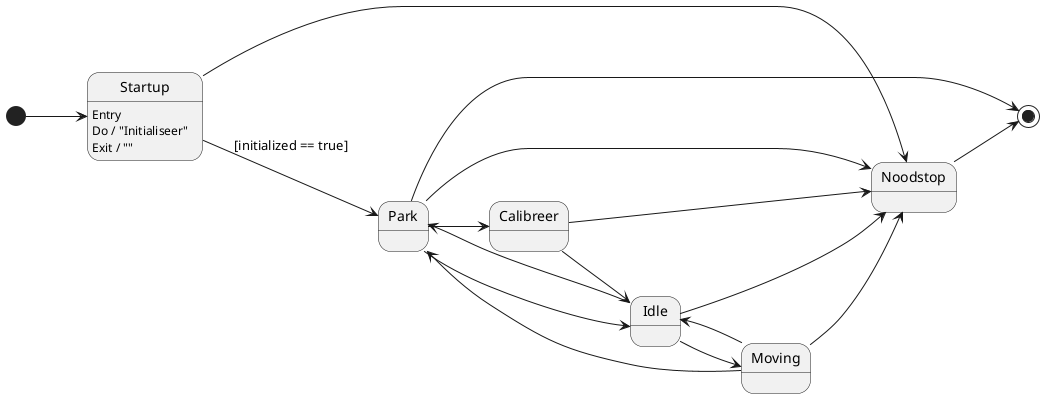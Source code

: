 @startuml

left to right direction

state Startup
Startup : Entry
Startup : Do / "Initialiseer"
Startup : Exit / ""

state Moving

state Park

state Calibreer

state Idle



state Noodstop

[*] --> Startup
Startup --> Park : [initialized == true]
Park --> Idle 
Park --> Calibreer
Calibreer --> Idle
Calibreer --> Noodstop
Moving --> Idle
Moving --> Park
Idle --> Moving
Idle --> Park

Startup --> Noodstop
Idle --> Noodstop
Moving --> Noodstop
Park --> Noodstop

Noodstop --> [*]
Park --> [*]

@enduml

